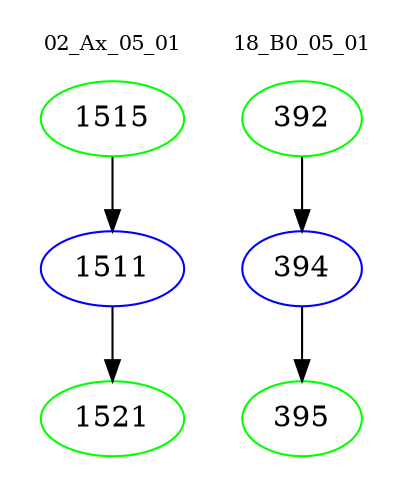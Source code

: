 digraph{
subgraph cluster_0 {
color = white
label = "02_Ax_05_01";
fontsize=10;
T0_1515 [label="1515", color="green"]
T0_1515 -> T0_1511 [color="black"]
T0_1511 [label="1511", color="blue"]
T0_1511 -> T0_1521 [color="black"]
T0_1521 [label="1521", color="green"]
}
subgraph cluster_1 {
color = white
label = "18_B0_05_01";
fontsize=10;
T1_392 [label="392", color="green"]
T1_392 -> T1_394 [color="black"]
T1_394 [label="394", color="blue"]
T1_394 -> T1_395 [color="black"]
T1_395 [label="395", color="green"]
}
}
